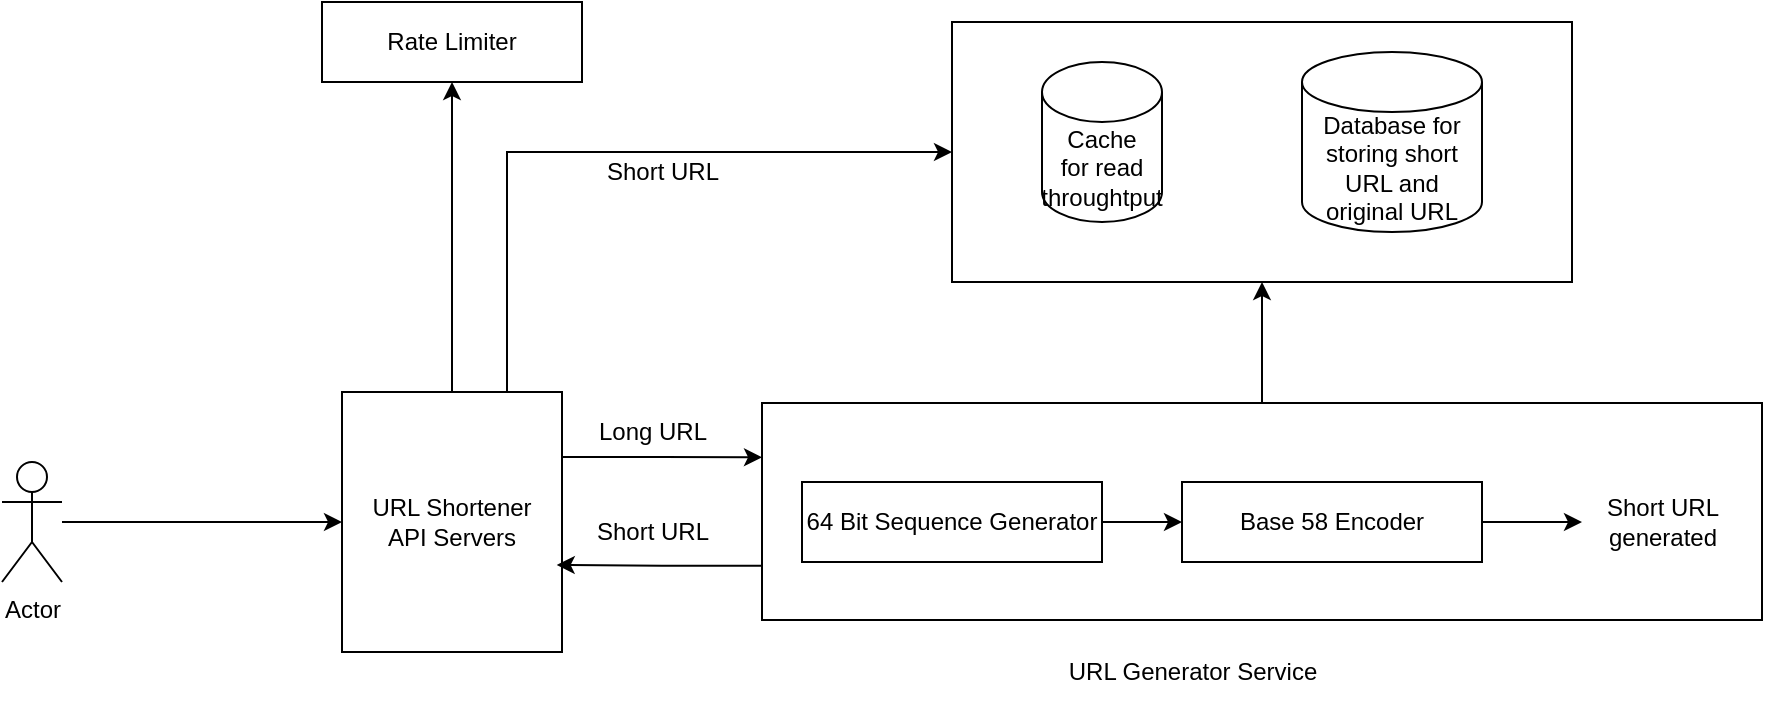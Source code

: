 <mxfile version="25.0.0">
  <diagram name="Page-1" id="KNPRO4BdjhVBIe6kqxwZ">
    <mxGraphModel dx="1647" dy="2034" grid="1" gridSize="10" guides="1" tooltips="1" connect="1" arrows="1" fold="1" page="1" pageScale="1" pageWidth="827" pageHeight="1169" math="0" shadow="0">
      <root>
        <mxCell id="0" />
        <mxCell id="1" parent="0" />
        <mxCell id="k8FyuY1UuAjyHY6vViVl-16" value="" style="rounded=0;whiteSpace=wrap;html=1;" vertex="1" parent="1">
          <mxGeometry x="545" y="-10" width="310" height="130" as="geometry" />
        </mxCell>
        <mxCell id="k8FyuY1UuAjyHY6vViVl-20" style="edgeStyle=orthogonalEdgeStyle;rounded=0;orthogonalLoop=1;jettySize=auto;html=1;entryX=0.5;entryY=1;entryDx=0;entryDy=0;" edge="1" parent="1" source="k8FyuY1UuAjyHY6vViVl-3" target="k8FyuY1UuAjyHY6vViVl-16">
          <mxGeometry relative="1" as="geometry" />
        </mxCell>
        <mxCell id="k8FyuY1UuAjyHY6vViVl-3" value="" style="rounded=0;whiteSpace=wrap;html=1;" vertex="1" parent="1">
          <mxGeometry x="450" y="180.5" width="500" height="108.5" as="geometry" />
        </mxCell>
        <mxCell id="k8FyuY1UuAjyHY6vViVl-22" style="edgeStyle=orthogonalEdgeStyle;rounded=0;orthogonalLoop=1;jettySize=auto;html=1;entryX=0;entryY=0.5;entryDx=0;entryDy=0;" edge="1" parent="1" source="k8FyuY1UuAjyHY6vViVl-1" target="k8FyuY1UuAjyHY6vViVl-2">
          <mxGeometry relative="1" as="geometry" />
        </mxCell>
        <mxCell id="k8FyuY1UuAjyHY6vViVl-1" value="Actor" style="shape=umlActor;verticalLabelPosition=bottom;verticalAlign=top;html=1;outlineConnect=0;" vertex="1" parent="1">
          <mxGeometry x="70" y="210" width="30" height="60" as="geometry" />
        </mxCell>
        <mxCell id="k8FyuY1UuAjyHY6vViVl-23" style="edgeStyle=orthogonalEdgeStyle;rounded=0;orthogonalLoop=1;jettySize=auto;html=1;entryX=0.5;entryY=1;entryDx=0;entryDy=0;" edge="1" parent="1" source="k8FyuY1UuAjyHY6vViVl-2" target="k8FyuY1UuAjyHY6vViVl-21">
          <mxGeometry relative="1" as="geometry" />
        </mxCell>
        <mxCell id="k8FyuY1UuAjyHY6vViVl-25" style="edgeStyle=orthogonalEdgeStyle;rounded=0;orthogonalLoop=1;jettySize=auto;html=1;exitX=1;exitY=0.25;exitDx=0;exitDy=0;entryX=0;entryY=0.25;entryDx=0;entryDy=0;" edge="1" parent="1" source="k8FyuY1UuAjyHY6vViVl-2" target="k8FyuY1UuAjyHY6vViVl-3">
          <mxGeometry relative="1" as="geometry" />
        </mxCell>
        <mxCell id="k8FyuY1UuAjyHY6vViVl-29" style="edgeStyle=orthogonalEdgeStyle;rounded=0;orthogonalLoop=1;jettySize=auto;html=1;exitX=0.75;exitY=0;exitDx=0;exitDy=0;entryX=0;entryY=0.5;entryDx=0;entryDy=0;" edge="1" parent="1" source="k8FyuY1UuAjyHY6vViVl-2" target="k8FyuY1UuAjyHY6vViVl-16">
          <mxGeometry relative="1" as="geometry" />
        </mxCell>
        <mxCell id="k8FyuY1UuAjyHY6vViVl-2" value="&lt;div&gt;URL Shortener&lt;/div&gt;API Servers" style="rounded=0;whiteSpace=wrap;html=1;" vertex="1" parent="1">
          <mxGeometry x="240" y="175" width="110" height="130" as="geometry" />
        </mxCell>
        <mxCell id="k8FyuY1UuAjyHY6vViVl-12" style="edgeStyle=orthogonalEdgeStyle;rounded=0;orthogonalLoop=1;jettySize=auto;html=1;entryX=0;entryY=0.5;entryDx=0;entryDy=0;" edge="1" parent="1" source="k8FyuY1UuAjyHY6vViVl-4" target="k8FyuY1UuAjyHY6vViVl-6">
          <mxGeometry relative="1" as="geometry" />
        </mxCell>
        <mxCell id="k8FyuY1UuAjyHY6vViVl-4" value="64 Bit Sequence Generator" style="rounded=0;whiteSpace=wrap;html=1;" vertex="1" parent="1">
          <mxGeometry x="470" y="220" width="150" height="40" as="geometry" />
        </mxCell>
        <mxCell id="k8FyuY1UuAjyHY6vViVl-14" style="edgeStyle=orthogonalEdgeStyle;rounded=0;orthogonalLoop=1;jettySize=auto;html=1;" edge="1" parent="1" source="k8FyuY1UuAjyHY6vViVl-6" target="k8FyuY1UuAjyHY6vViVl-11">
          <mxGeometry relative="1" as="geometry" />
        </mxCell>
        <mxCell id="k8FyuY1UuAjyHY6vViVl-6" value="Base 58 Encoder" style="rounded=0;whiteSpace=wrap;html=1;" vertex="1" parent="1">
          <mxGeometry x="660" y="220" width="150" height="40" as="geometry" />
        </mxCell>
        <mxCell id="k8FyuY1UuAjyHY6vViVl-7" value="URL Generator Service" style="text;html=1;align=center;verticalAlign=middle;resizable=0;points=[];autosize=1;strokeColor=none;fillColor=none;" vertex="1" parent="1">
          <mxGeometry x="590" y="300" width="150" height="30" as="geometry" />
        </mxCell>
        <mxCell id="k8FyuY1UuAjyHY6vViVl-11" value="Short URL&lt;div&gt;generated&lt;/div&gt;" style="text;html=1;align=center;verticalAlign=middle;resizable=0;points=[];autosize=1;strokeColor=none;fillColor=none;" vertex="1" parent="1">
          <mxGeometry x="860" y="220" width="80" height="40" as="geometry" />
        </mxCell>
        <mxCell id="k8FyuY1UuAjyHY6vViVl-17" value="Cache&lt;div&gt;for read throughtput&lt;/div&gt;" style="shape=cylinder3;whiteSpace=wrap;html=1;boundedLbl=1;backgroundOutline=1;size=15;" vertex="1" parent="1">
          <mxGeometry x="590" y="10" width="60" height="80" as="geometry" />
        </mxCell>
        <mxCell id="k8FyuY1UuAjyHY6vViVl-18" value="Database for storing short URL and original URL" style="shape=cylinder3;whiteSpace=wrap;html=1;boundedLbl=1;backgroundOutline=1;size=15;" vertex="1" parent="1">
          <mxGeometry x="720" y="5" width="90" height="90" as="geometry" />
        </mxCell>
        <mxCell id="k8FyuY1UuAjyHY6vViVl-21" value="Rate Limiter" style="rounded=0;whiteSpace=wrap;html=1;" vertex="1" parent="1">
          <mxGeometry x="230" y="-20" width="130" height="40" as="geometry" />
        </mxCell>
        <mxCell id="k8FyuY1UuAjyHY6vViVl-26" style="edgeStyle=orthogonalEdgeStyle;rounded=0;orthogonalLoop=1;jettySize=auto;html=1;exitX=0;exitY=0.75;exitDx=0;exitDy=0;entryX=0.976;entryY=0.665;entryDx=0;entryDy=0;entryPerimeter=0;" edge="1" parent="1" source="k8FyuY1UuAjyHY6vViVl-3" target="k8FyuY1UuAjyHY6vViVl-2">
          <mxGeometry relative="1" as="geometry" />
        </mxCell>
        <mxCell id="k8FyuY1UuAjyHY6vViVl-27" value="Long URL" style="text;html=1;align=center;verticalAlign=middle;resizable=0;points=[];autosize=1;strokeColor=none;fillColor=none;" vertex="1" parent="1">
          <mxGeometry x="355" y="180" width="80" height="30" as="geometry" />
        </mxCell>
        <mxCell id="k8FyuY1UuAjyHY6vViVl-28" value="Short URL" style="text;html=1;align=center;verticalAlign=middle;resizable=0;points=[];autosize=1;strokeColor=none;fillColor=none;" vertex="1" parent="1">
          <mxGeometry x="355" y="230" width="80" height="30" as="geometry" />
        </mxCell>
        <mxCell id="k8FyuY1UuAjyHY6vViVl-30" value="Short URL" style="text;html=1;align=center;verticalAlign=middle;resizable=0;points=[];autosize=1;strokeColor=none;fillColor=none;" vertex="1" parent="1">
          <mxGeometry x="360" y="50" width="80" height="30" as="geometry" />
        </mxCell>
      </root>
    </mxGraphModel>
  </diagram>
</mxfile>
